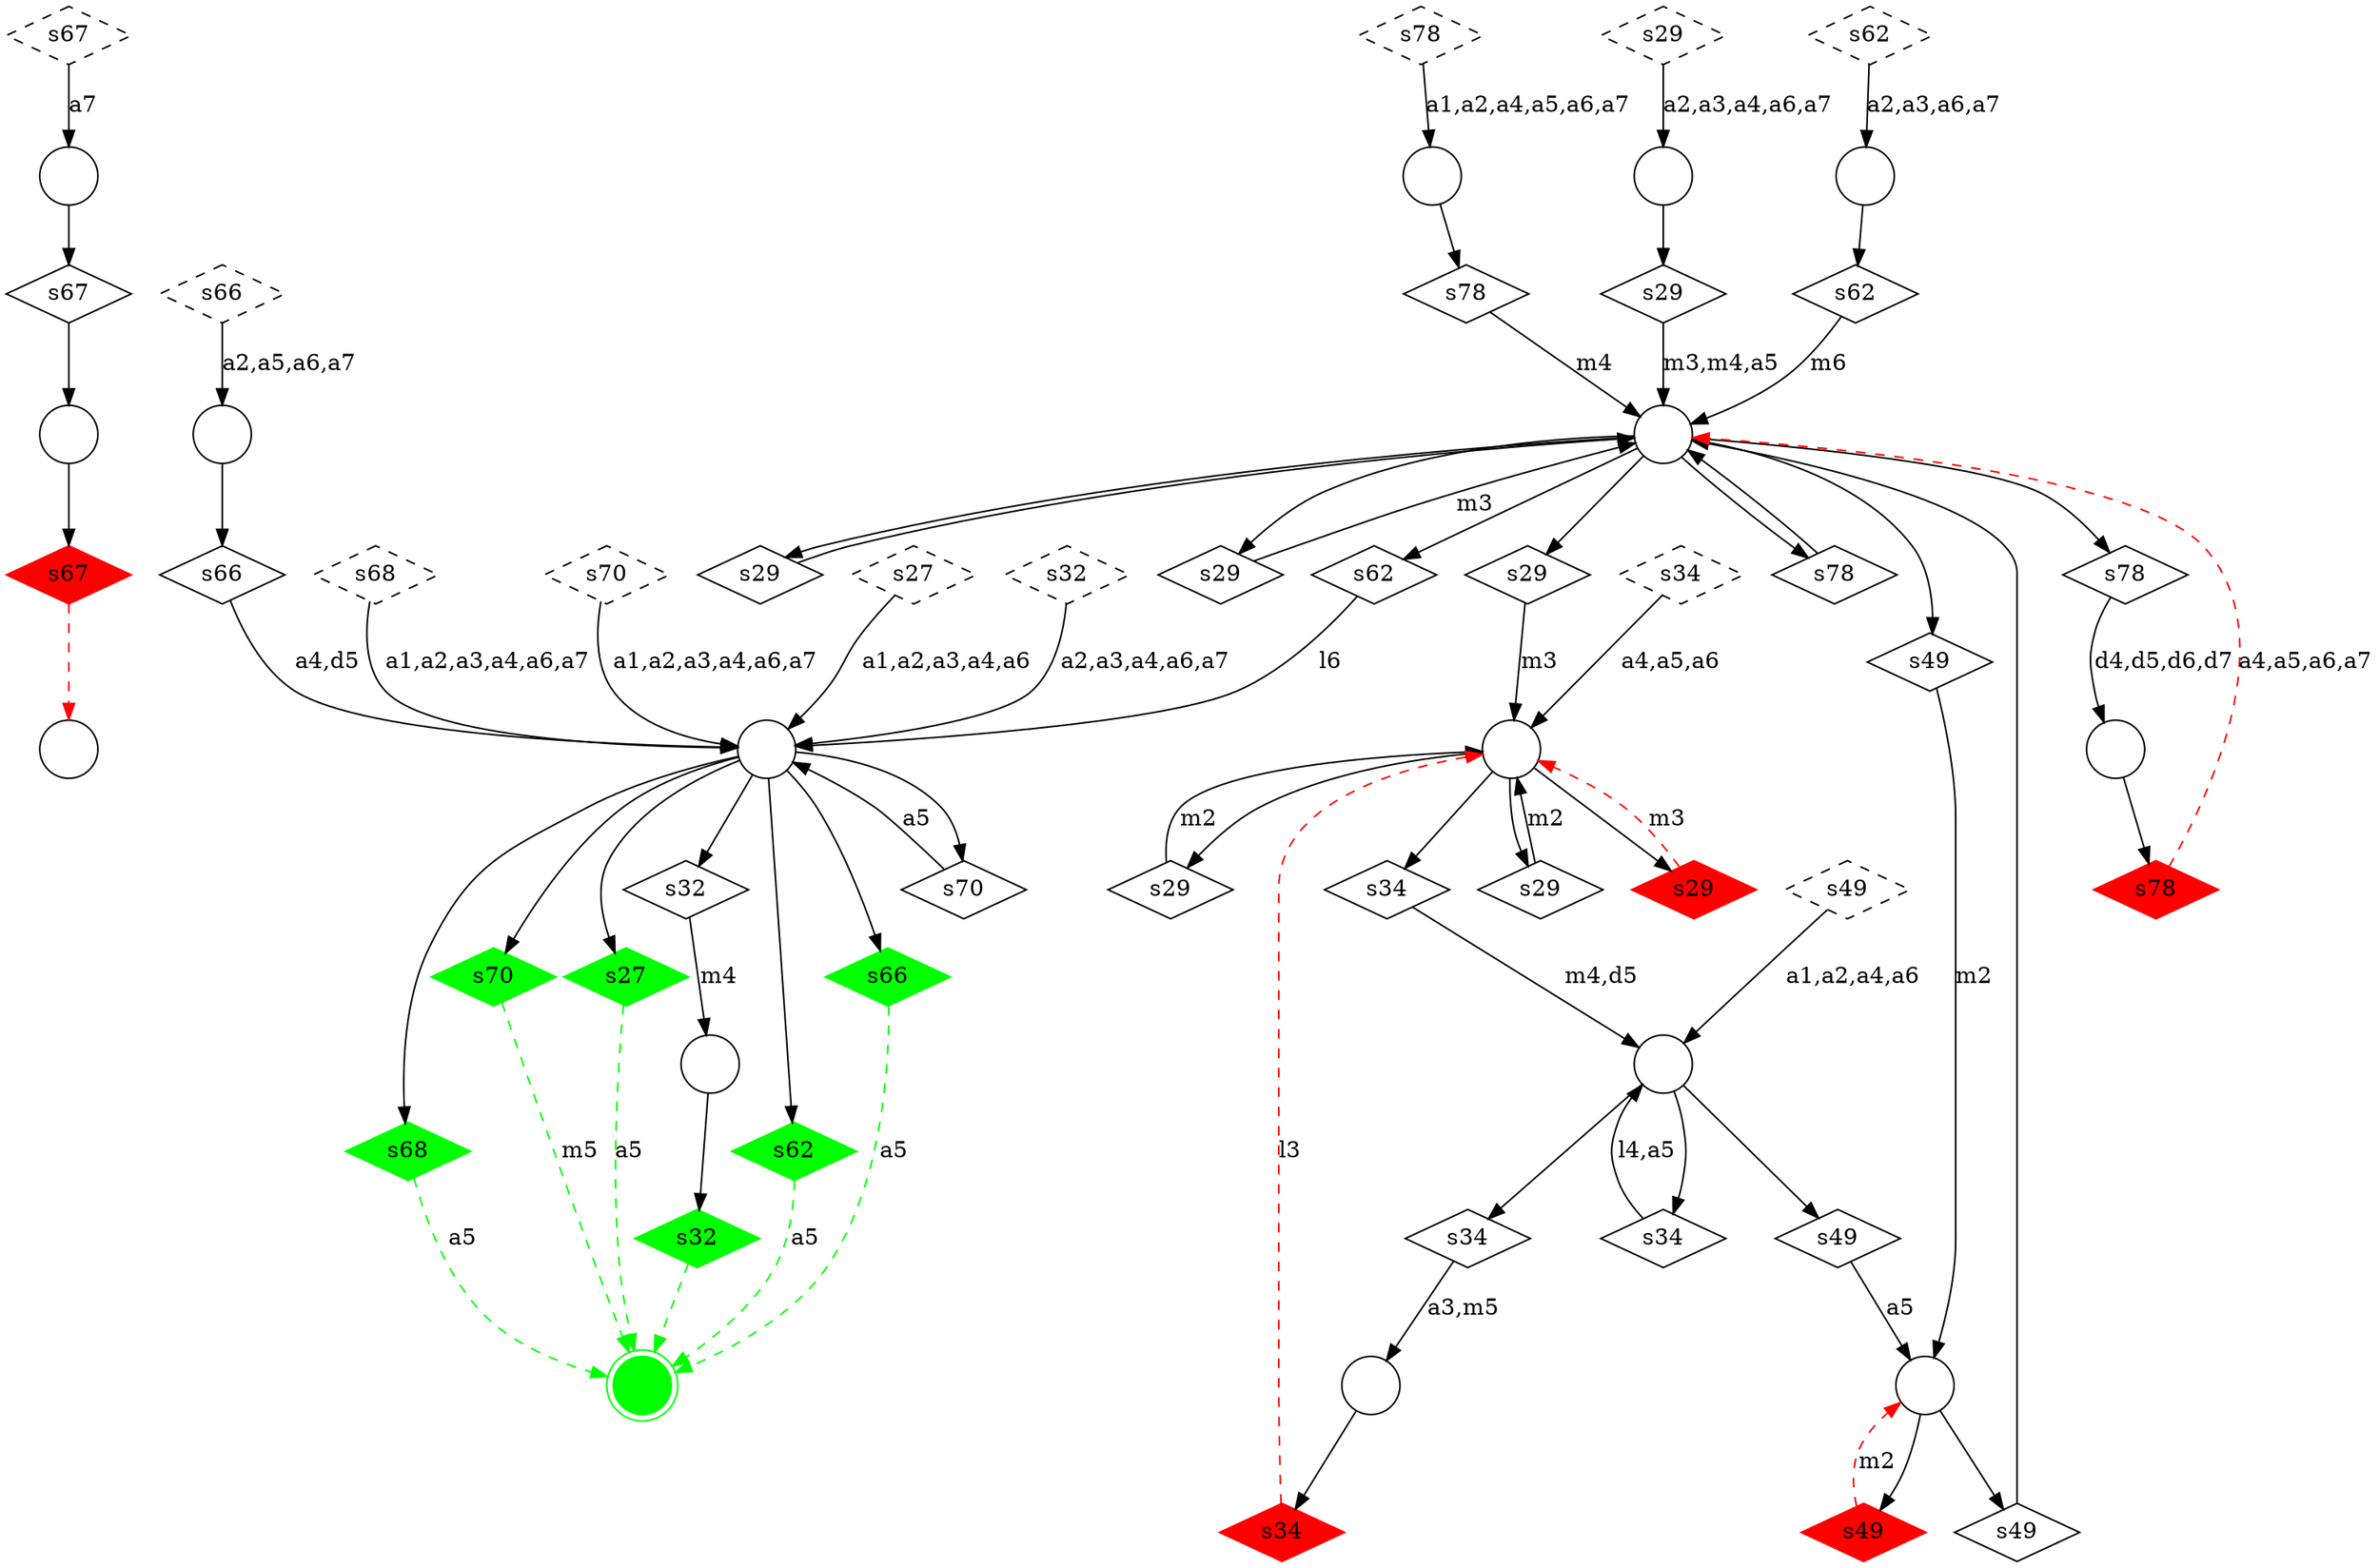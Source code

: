 digraph G {
  m2 [shape=circle,  label=""];
  m11 [shape=circle,  label=""];
  m3 [shape=circle,  label=""];
  m1 [shape=circle,  label=""];
  m0 [shape=circle,  label=""];
  m7 [shape=circle,  label=""];
  m8 [shape=circle,  label=""];
  m9 [shape=circle,  label=""];
  m13 [shape=doublecircle, color = "green", style = "filled", label=""];
  m6 [shape=circle,  label=""];
  m10 [shape=circle,  label=""];
  m16 [shape=circle,  label=""];
  m5 [shape=circle,  label=""];
  m4 [shape=circle,  label=""];
  m15 [shape=circle,  label=""];
  m12 [shape=circle,  label=""];
  u_s27_0 [shape=diamond, style = "dashed", label="s27"];
  u_s27_1 [shape=diamond, color = "green", style = "filled", label="s27"];
  u_s29_0 [shape=diamond, style = "dashed", label="s29"];
  u_s29_1 [shape=diamond,  label="s29"];
  u_s29_2 [shape=diamond,  label="s29"];
  u_s29_3 [shape=diamond,  label="s29"];
  u_s29_4 [shape=diamond,  label="s29"];
  u_s29_5 [shape=diamond,  label="s29"];
  u_s29_6 [shape=diamond,  label="s29"];
  u_s29_7 [shape=diamond, color = "red", style = "filled", label="s29"];
  u_s32_0 [shape=diamond, style = "dashed", label="s32"];
  u_s32_1 [shape=diamond,  label="s32"];
  u_s32_2 [shape=diamond, color = "green", style = "filled", label="s32"];
  u_s34_0 [shape=diamond, style = "dashed", label="s34"];
  u_s34_1 [shape=diamond,  label="s34"];
  u_s34_2 [shape=diamond,  label="s34"];
  u_s34_3 [shape=diamond,  label="s34"];
  u_s34_4 [shape=diamond, color = "red", style = "filled", label="s34"];
  u_s49_0 [shape=diamond, style = "dashed", label="s49"];
  u_s49_1 [shape=diamond,  label="s49"];
  u_s49_2 [shape=diamond,  label="s49"];
  u_s49_3 [shape=diamond,  label="s49"];
  u_s49_4 [shape=diamond, color = "red", style = "filled", label="s49"];
  u_s62_0 [shape=diamond, style = "dashed", label="s62"];
  u_s62_1 [shape=diamond,  label="s62"];
  u_s62_2 [shape=diamond,  label="s62"];
  u_s62_3 [shape=diamond, color = "green", style = "filled", label="s62"];
  u_s66_0 [shape=diamond, style = "dashed", label="s66"];
  u_s66_1 [shape=diamond,  label="s66"];
  u_s66_2 [shape=diamond, color = "green", style = "filled", label="s66"];
  u_s67_0 [shape=diamond, style = "dashed", label="s67"];
  u_s67_1 [shape=diamond,  label="s67"];
  u_s67_2 [shape=diamond, color = "red", style = "filled", label="s67"];
  u_s68_0 [shape=diamond, style = "dashed", label="s68"];
  u_s68_1 [shape=diamond, color = "green", style = "filled", label="s68"];
  u_s70_0 [shape=diamond, style = "dashed", label="s70"];
  u_s70_1 [shape=diamond,  label="s70"];
  u_s70_2 [shape=diamond, color = "green", style = "filled", label="s70"];
  u_s78_0 [shape=diamond, style = "dashed", label="s78"];
  u_s78_1 [shape=diamond,  label="s78"];
  u_s78_2 [shape=diamond,  label="s78"];
  u_s78_3 [shape=diamond,  label="s78"];
  u_s78_4 [shape=diamond, color = "red", style = "filled", label="s78"];
  u_s27_0 -> m3 [label="a1,a2,a3,a4,a6" ];
  m3 -> u_s27_1 [label="" ];
  u_s27_1 -> m13 [label="a5" , color = "green", style = "dashed"];
  u_s29_0 -> m6 [label="a2,a3,a4,a6,a7" ];
  m6 -> u_s29_1 [label="" ];
  u_s29_1 -> m5 [label="m3,m4,a5" ];
  m5 -> u_s29_2 [label="" ];
  u_s29_2 -> m5 [label="" ];
  m5 -> u_s29_3 [label="" ];
  u_s29_3 -> m5 [label="m3" ];
  m5 -> u_s29_4 [label="" ];
  u_s29_4 -> m7 [label="m3" ];
  m7 -> u_s29_5 [label="" ];
  u_s29_5 -> m7 [label="m2" ];
  m7 -> u_s29_6 [label="" ];
  u_s29_6 -> m7 [label="m2" ];
  m7 -> u_s29_7 [label="" ];
  u_s29_7 -> m7 [label="m3" , color = "red", style = "dashed"];
  u_s32_0 -> m3 [label="a2,a3,a4,a6,a7" ];
  m3 -> u_s32_1 [label="" ];
  u_s32_1 -> m12 [label="m4" ];
  m12 -> u_s32_2 [label="" ];
  u_s32_2 -> m13 [label="" , color = "green", style = "dashed"];
  u_s34_0 -> m7 [label="a4,a5,a6" ];
  m7 -> u_s34_1 [label="" ];
  u_s34_1 -> m16 [label="m4,d5" ];
  m16 -> u_s34_2 [label="" ];
  u_s34_2 -> m16 [label="l4,a5" ];
  m16 -> u_s34_3 [label="" ];
  u_s34_3 -> m8 [label="a3,m5" ];
  m8 -> u_s34_4 [label="" ];
  u_s34_4 -> m7 [label="l3" , color = "red", style = "dashed"];
  u_s49_0 -> m16 [label="a1,a2,a4,a6" ];
  m16 -> u_s49_1 [label="" ];
  u_s49_1 -> m10 [label="a5" ];
  m10 -> u_s49_2 [label="" ];
  u_s49_2 -> m5 [label="" ];
  m5 -> u_s49_3 [label="" ];
  u_s49_3 -> m10 [label="m2" ];
  m10 -> u_s49_4 [label="" ];
  u_s49_4 -> m10 [label="m2" , color = "red", style = "dashed"];
  u_s62_0 -> m15 [label="a2,a3,a6,a7" ];
  m15 -> u_s62_1 [label="" ];
  u_s62_1 -> m5 [label="m6" ];
  m5 -> u_s62_2 [label="" ];
  u_s62_2 -> m3 [label="l6" ];
  m3 -> u_s62_3 [label="" ];
  u_s62_3 -> m13 [label="a5" , color = "green", style = "dashed"];
  u_s66_0 -> m11 [label="a2,a5,a6,a7" ];
  m11 -> u_s66_1 [label="" ];
  u_s66_1 -> m3 [label="a4,d5" ];
  m3 -> u_s66_2 [label="" ];
  u_s66_2 -> m13 [label="a5" , color = "green", style = "dashed"];
  u_s67_0 -> m1 [label="a7" ];
  m1 -> u_s67_1 [label="" ];
  u_s67_1 -> m0 [label="" ];
  m0 -> u_s67_2 [label="" ];
  u_s67_2 -> m2 [label="" , color = "red", style = "dashed"];
  u_s68_0 -> m3 [label="a1,a2,a3,a4,a6,a7" ];
  m3 -> u_s68_1 [label="" ];
  u_s68_1 -> m13 [label="a5" , color = "green", style = "dashed"];
  u_s70_0 -> m3 [label="a1,a2,a3,a4,a6,a7" ];
  m3 -> u_s70_1 [label="" ];
  u_s70_1 -> m3 [label="a5" ];
  m3 -> u_s70_2 [label="" ];
  u_s70_2 -> m13 [label="m5" , color = "green", style = "dashed"];
  u_s78_0 -> m4 [label="a1,a2,a4,a5,a6,a7" ];
  m4 -> u_s78_1 [label="" ];
  u_s78_1 -> m5 [label="m4" ];
  m5 -> u_s78_2 [label="" ];
  u_s78_2 -> m5 [label="" ];
  m5 -> u_s78_3 [label="" ];
  u_s78_3 -> m9 [label="d4,d5,d6,d7" ];
  m9 -> u_s78_4 [label="" ];
  u_s78_4 -> m5 [label="a4,a5,a6,a7" , color = "red", style = "dashed"];
}
